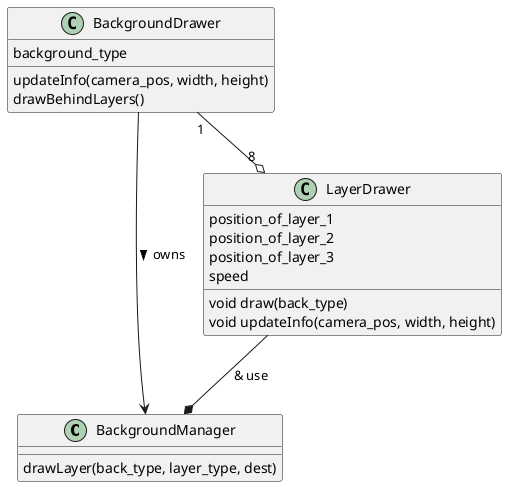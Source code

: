 @startuml
'https://plantuml.com/class-diagram

class BackgroundManager {
    drawLayer(back_type, layer_type, dest)
}

class BackgroundDrawer {
    background_type

    updateInfo(camera_pos, width, height)
    drawBehindLayers()
}

class LayerDrawer {
    position_of_layer_1
    position_of_layer_2
    position_of_layer_3
    speed

    void draw(back_type)
    void updateInfo(camera_pos, width, height)
}

BackgroundDrawer "1" --o  "8" LayerDrawer
BackgroundDrawer --> BackgroundManager : > owns
LayerDrawer --* BackgroundManager : & use

@enduml
